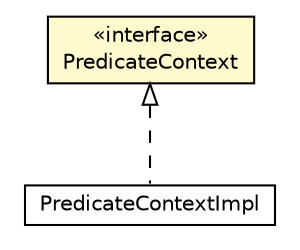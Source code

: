 #!/usr/local/bin/dot
#
# Class diagram 
# Generated by UMLGraph version R5_6-24-gf6e263 (http://www.umlgraph.org/)
#

digraph G {
	edge [fontname="Helvetica",fontsize=10,labelfontname="Helvetica",labelfontsize=10];
	node [fontname="Helvetica",fontsize=10,shape=plaintext];
	nodesep=0.25;
	ranksep=0.5;
	// net.trajano.doxdb.jsonpath.Predicate.PredicateContext
	c3961 [label=<<table title="net.trajano.doxdb.jsonpath.Predicate.PredicateContext" border="0" cellborder="1" cellspacing="0" cellpadding="2" port="p" bgcolor="lemonChiffon" href="./Predicate.PredicateContext.html">
		<tr><td><table border="0" cellspacing="0" cellpadding="1">
<tr><td align="center" balign="center"> &#171;interface&#187; </td></tr>
<tr><td align="center" balign="center"> PredicateContext </td></tr>
		</table></td></tr>
		</table>>, URL="./Predicate.PredicateContext.html", fontname="Helvetica", fontcolor="black", fontsize=10.0];
	// net.trajano.doxdb.jsonpath.internal.token.PredicateContextImpl
	c4008 [label=<<table title="net.trajano.doxdb.jsonpath.internal.token.PredicateContextImpl" border="0" cellborder="1" cellspacing="0" cellpadding="2" port="p" href="./internal/token/PredicateContextImpl.html">
		<tr><td><table border="0" cellspacing="0" cellpadding="1">
<tr><td align="center" balign="center"> PredicateContextImpl </td></tr>
		</table></td></tr>
		</table>>, URL="./internal/token/PredicateContextImpl.html", fontname="Helvetica", fontcolor="black", fontsize=10.0];
	//net.trajano.doxdb.jsonpath.internal.token.PredicateContextImpl implements net.trajano.doxdb.jsonpath.Predicate.PredicateContext
	c3961:p -> c4008:p [dir=back,arrowtail=empty,style=dashed];
}

